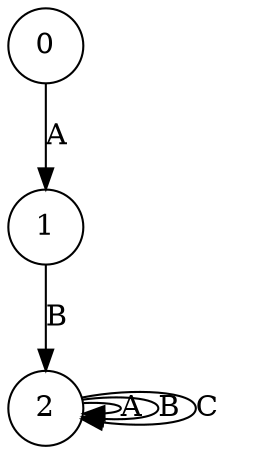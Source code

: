 digraph g {
  node [shape=circle];
  0 -> 1 [label=A]
  1 -> 2 [label=B]
  2 -> 2 [label=A]
  2 -> 2 [label=B]
  2 -> 2 [label=C]
}

